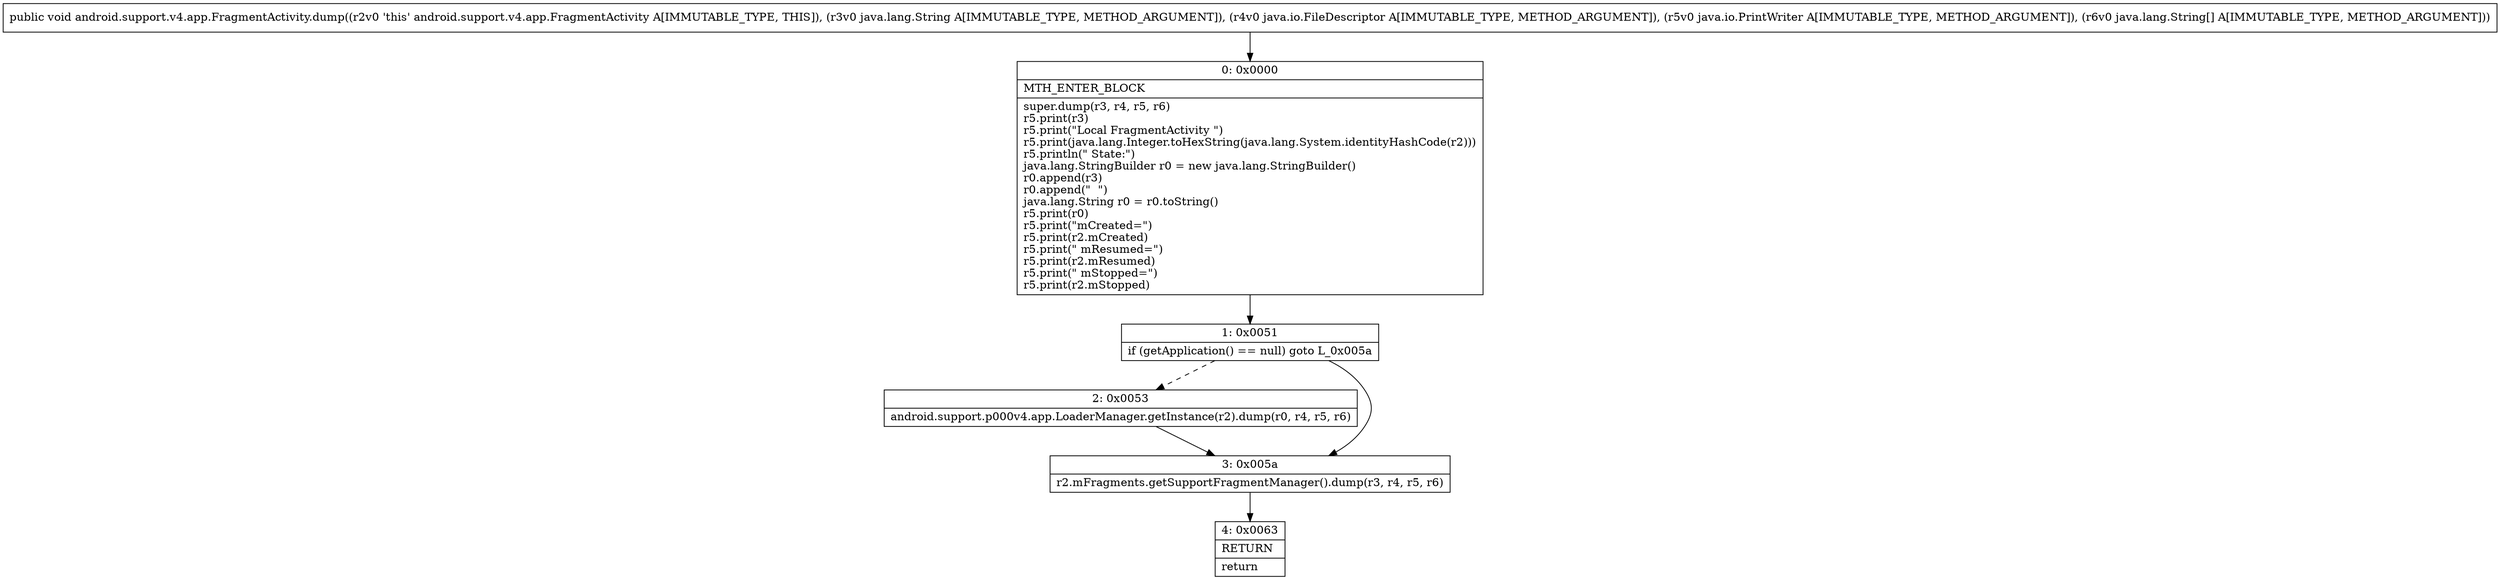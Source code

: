 digraph "CFG forandroid.support.v4.app.FragmentActivity.dump(Ljava\/lang\/String;Ljava\/io\/FileDescriptor;Ljava\/io\/PrintWriter;[Ljava\/lang\/String;)V" {
Node_0 [shape=record,label="{0\:\ 0x0000|MTH_ENTER_BLOCK\l|super.dump(r3, r4, r5, r6)\lr5.print(r3)\lr5.print(\"Local FragmentActivity \")\lr5.print(java.lang.Integer.toHexString(java.lang.System.identityHashCode(r2)))\lr5.println(\" State:\")\ljava.lang.StringBuilder r0 = new java.lang.StringBuilder()\lr0.append(r3)\lr0.append(\"  \")\ljava.lang.String r0 = r0.toString()\lr5.print(r0)\lr5.print(\"mCreated=\")\lr5.print(r2.mCreated)\lr5.print(\" mResumed=\")\lr5.print(r2.mResumed)\lr5.print(\" mStopped=\")\lr5.print(r2.mStopped)\l}"];
Node_1 [shape=record,label="{1\:\ 0x0051|if (getApplication() == null) goto L_0x005a\l}"];
Node_2 [shape=record,label="{2\:\ 0x0053|android.support.p000v4.app.LoaderManager.getInstance(r2).dump(r0, r4, r5, r6)\l}"];
Node_3 [shape=record,label="{3\:\ 0x005a|r2.mFragments.getSupportFragmentManager().dump(r3, r4, r5, r6)\l}"];
Node_4 [shape=record,label="{4\:\ 0x0063|RETURN\l|return\l}"];
MethodNode[shape=record,label="{public void android.support.v4.app.FragmentActivity.dump((r2v0 'this' android.support.v4.app.FragmentActivity A[IMMUTABLE_TYPE, THIS]), (r3v0 java.lang.String A[IMMUTABLE_TYPE, METHOD_ARGUMENT]), (r4v0 java.io.FileDescriptor A[IMMUTABLE_TYPE, METHOD_ARGUMENT]), (r5v0 java.io.PrintWriter A[IMMUTABLE_TYPE, METHOD_ARGUMENT]), (r6v0 java.lang.String[] A[IMMUTABLE_TYPE, METHOD_ARGUMENT])) }"];
MethodNode -> Node_0;
Node_0 -> Node_1;
Node_1 -> Node_2[style=dashed];
Node_1 -> Node_3;
Node_2 -> Node_3;
Node_3 -> Node_4;
}

